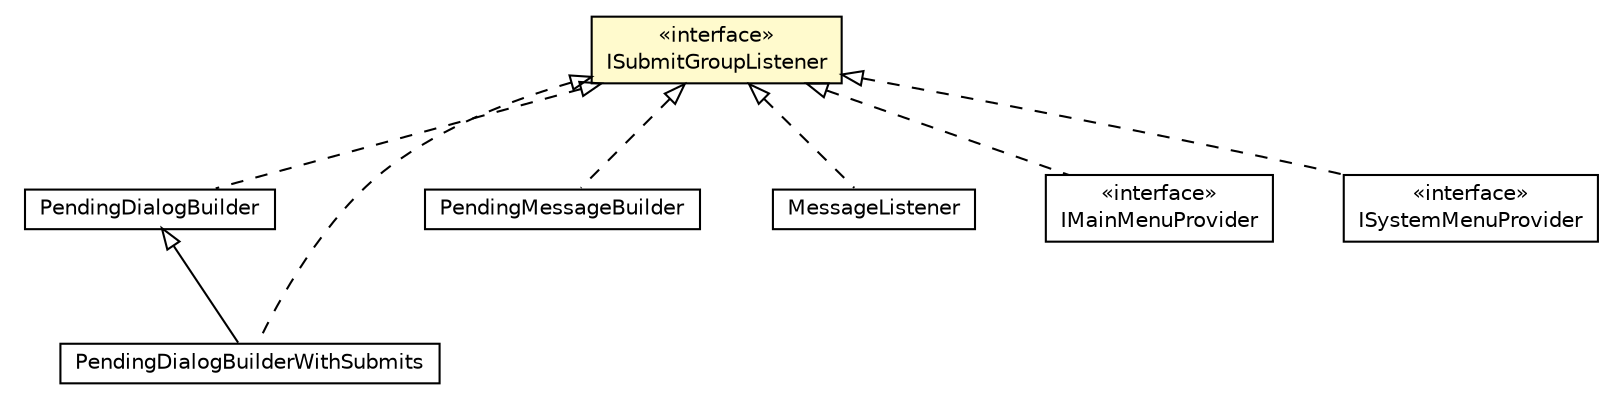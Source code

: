 #!/usr/local/bin/dot
#
# Class diagram 
# Generated by UMLGraph version R5_6-24-gf6e263 (http://www.umlgraph.org/)
#

digraph G {
	edge [fontname="Helvetica",fontsize=10,labelfontname="Helvetica",labelfontsize=10];
	node [fontname="Helvetica",fontsize=10,shape=plaintext];
	nodesep=0.25;
	ranksep=0.5;
	// org.universAAL.ui.dm.userInteraction.PendingDialogBuilder
	c4762045 [label=<<table title="org.universAAL.ui.dm.userInteraction.PendingDialogBuilder" border="0" cellborder="1" cellspacing="0" cellpadding="2" port="p" href="../userInteraction/PendingDialogBuilder.html">
		<tr><td><table border="0" cellspacing="0" cellpadding="1">
<tr><td align="center" balign="center"> PendingDialogBuilder </td></tr>
		</table></td></tr>
		</table>>, URL="../userInteraction/PendingDialogBuilder.html", fontname="Helvetica", fontcolor="black", fontsize=10.0];
	// org.universAAL.ui.dm.userInteraction.PendingDialogBuilderWithSubmits
	c4762046 [label=<<table title="org.universAAL.ui.dm.userInteraction.PendingDialogBuilderWithSubmits" border="0" cellborder="1" cellspacing="0" cellpadding="2" port="p" href="../userInteraction/PendingDialogBuilderWithSubmits.html">
		<tr><td><table border="0" cellspacing="0" cellpadding="1">
<tr><td align="center" balign="center"> PendingDialogBuilderWithSubmits </td></tr>
		</table></td></tr>
		</table>>, URL="../userInteraction/PendingDialogBuilderWithSubmits.html", fontname="Helvetica", fontcolor="black", fontsize=10.0];
	// org.universAAL.ui.dm.userInteraction.messageManagement.PendingMessageBuilder
	c4762048 [label=<<table title="org.universAAL.ui.dm.userInteraction.messageManagement.PendingMessageBuilder" border="0" cellborder="1" cellspacing="0" cellpadding="2" port="p" href="../userInteraction/messageManagement/PendingMessageBuilder.html">
		<tr><td><table border="0" cellspacing="0" cellpadding="1">
<tr><td align="center" balign="center"> PendingMessageBuilder </td></tr>
		</table></td></tr>
		</table>>, URL="../userInteraction/messageManagement/PendingMessageBuilder.html", fontname="Helvetica", fontcolor="black", fontsize=10.0];
	// org.universAAL.ui.dm.userInteraction.messageManagement.MessageListener
	c4762049 [label=<<table title="org.universAAL.ui.dm.userInteraction.messageManagement.MessageListener" border="0" cellborder="1" cellspacing="0" cellpadding="2" port="p" href="../userInteraction/messageManagement/MessageListener.html">
		<tr><td><table border="0" cellspacing="0" cellpadding="1">
<tr><td align="center" balign="center"> MessageListener </td></tr>
		</table></td></tr>
		</table>>, URL="../userInteraction/messageManagement/MessageListener.html", fontname="Helvetica", fontcolor="black", fontsize=10.0];
	// org.universAAL.ui.dm.interfaces.ISubmitGroupListener
	c4762070 [label=<<table title="org.universAAL.ui.dm.interfaces.ISubmitGroupListener" border="0" cellborder="1" cellspacing="0" cellpadding="2" port="p" bgcolor="lemonChiffon" href="./ISubmitGroupListener.html">
		<tr><td><table border="0" cellspacing="0" cellpadding="1">
<tr><td align="center" balign="center"> &#171;interface&#187; </td></tr>
<tr><td align="center" balign="center"> ISubmitGroupListener </td></tr>
		</table></td></tr>
		</table>>, URL="./ISubmitGroupListener.html", fontname="Helvetica", fontcolor="black", fontsize=10.0];
	// org.universAAL.ui.dm.interfaces.IMainMenuProvider
	c4762076 [label=<<table title="org.universAAL.ui.dm.interfaces.IMainMenuProvider" border="0" cellborder="1" cellspacing="0" cellpadding="2" port="p" href="./IMainMenuProvider.html">
		<tr><td><table border="0" cellspacing="0" cellpadding="1">
<tr><td align="center" balign="center"> &#171;interface&#187; </td></tr>
<tr><td align="center" balign="center"> IMainMenuProvider </td></tr>
		</table></td></tr>
		</table>>, URL="./IMainMenuProvider.html", fontname="Helvetica", fontcolor="black", fontsize=10.0];
	// org.universAAL.ui.dm.interfaces.ISystemMenuProvider
	c4762078 [label=<<table title="org.universAAL.ui.dm.interfaces.ISystemMenuProvider" border="0" cellborder="1" cellspacing="0" cellpadding="2" port="p" href="./ISystemMenuProvider.html">
		<tr><td><table border="0" cellspacing="0" cellpadding="1">
<tr><td align="center" balign="center"> &#171;interface&#187; </td></tr>
<tr><td align="center" balign="center"> ISystemMenuProvider </td></tr>
		</table></td></tr>
		</table>>, URL="./ISystemMenuProvider.html", fontname="Helvetica", fontcolor="black", fontsize=10.0];
	//org.universAAL.ui.dm.userInteraction.PendingDialogBuilder implements org.universAAL.ui.dm.interfaces.ISubmitGroupListener
	c4762070:p -> c4762045:p [dir=back,arrowtail=empty,style=dashed];
	//org.universAAL.ui.dm.userInteraction.PendingDialogBuilderWithSubmits extends org.universAAL.ui.dm.userInteraction.PendingDialogBuilder
	c4762045:p -> c4762046:p [dir=back,arrowtail=empty];
	//org.universAAL.ui.dm.userInteraction.PendingDialogBuilderWithSubmits implements org.universAAL.ui.dm.interfaces.ISubmitGroupListener
	c4762070:p -> c4762046:p [dir=back,arrowtail=empty,style=dashed];
	//org.universAAL.ui.dm.userInteraction.messageManagement.PendingMessageBuilder implements org.universAAL.ui.dm.interfaces.ISubmitGroupListener
	c4762070:p -> c4762048:p [dir=back,arrowtail=empty,style=dashed];
	//org.universAAL.ui.dm.userInteraction.messageManagement.MessageListener implements org.universAAL.ui.dm.interfaces.ISubmitGroupListener
	c4762070:p -> c4762049:p [dir=back,arrowtail=empty,style=dashed];
	//org.universAAL.ui.dm.interfaces.IMainMenuProvider implements org.universAAL.ui.dm.interfaces.ISubmitGroupListener
	c4762070:p -> c4762076:p [dir=back,arrowtail=empty,style=dashed];
	//org.universAAL.ui.dm.interfaces.ISystemMenuProvider implements org.universAAL.ui.dm.interfaces.ISubmitGroupListener
	c4762070:p -> c4762078:p [dir=back,arrowtail=empty,style=dashed];
}

